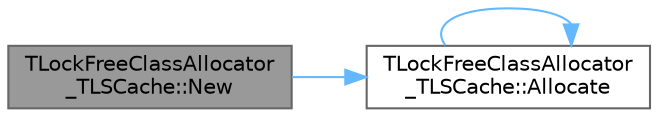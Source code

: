 digraph "TLockFreeClassAllocator_TLSCache::New"
{
 // INTERACTIVE_SVG=YES
 // LATEX_PDF_SIZE
  bgcolor="transparent";
  edge [fontname=Helvetica,fontsize=10,labelfontname=Helvetica,labelfontsize=10];
  node [fontname=Helvetica,fontsize=10,shape=box,height=0.2,width=0.4];
  rankdir="LR";
  Node1 [id="Node000001",label="TLockFreeClassAllocator\l_TLSCache::New",height=0.2,width=0.4,color="gray40", fillcolor="grey60", style="filled", fontcolor="black",tooltip="Returns a new T using the default constructor."];
  Node1 -> Node2 [id="edge1_Node000001_Node000002",color="steelblue1",style="solid",tooltip=" "];
  Node2 [id="Node000002",label="TLockFreeClassAllocator\l_TLSCache::Allocate",height=0.2,width=0.4,color="grey40", fillcolor="white", style="filled",URL="$d6/d41/classTLockFreeClassAllocator__TLSCache.html#ab160cbde6b9691ea378767574ee20bf8",tooltip="Returns a memory block of size sizeof(T)."];
  Node2 -> Node2 [id="edge2_Node000002_Node000002",color="steelblue1",style="solid",tooltip=" "];
}

